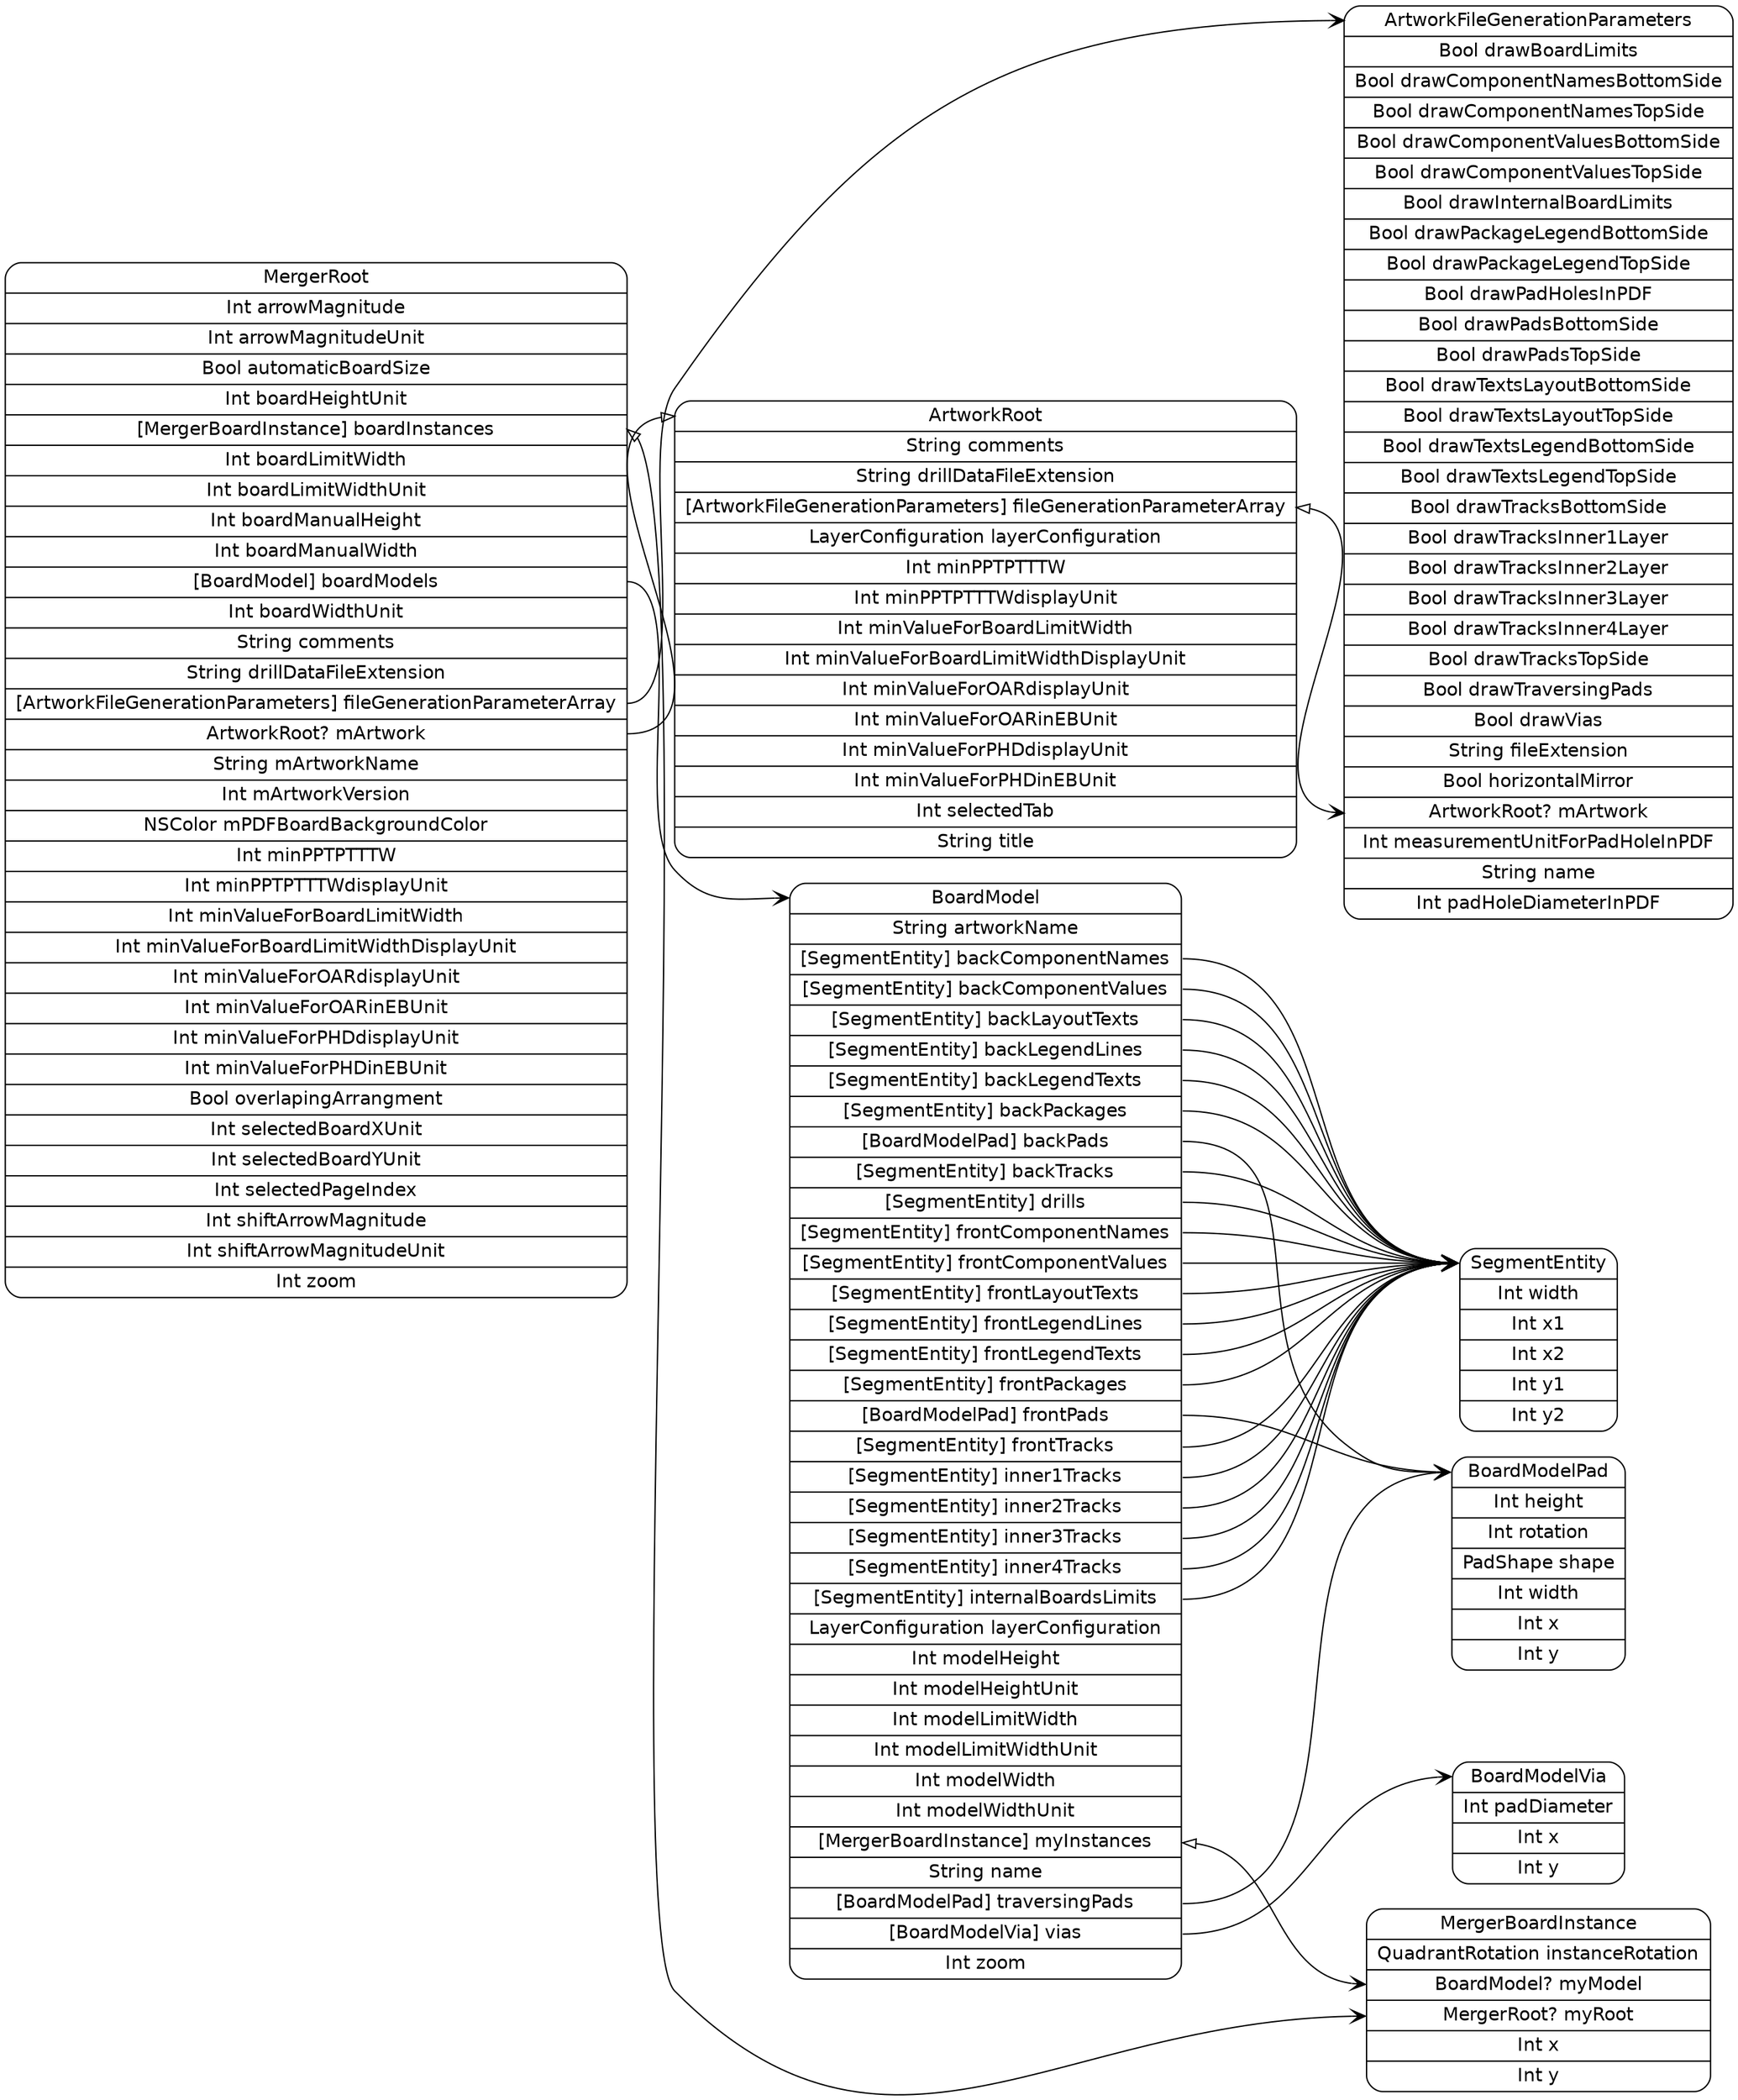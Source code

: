 digraph G {
  rankdir=LR ;
  node [shape=record fontname=helvetica style=rounded] ;
  MergerRoot[label="<MergerRoot>MergerRoot|Int arrowMagnitude|Int arrowMagnitudeUnit|Bool automaticBoardSize|Int boardHeightUnit|<boardInstances>[MergerBoardInstance] boardInstances|Int boardLimitWidth|Int boardLimitWidthUnit|Int boardManualHeight|Int boardManualWidth|<boardModels>[BoardModel] boardModels|Int boardWidthUnit|String comments|String drillDataFileExtension|<fileGenerationParameterArray>[ArtworkFileGenerationParameters] fileGenerationParameterArray|<mArtwork>ArtworkRoot? mArtwork|String mArtworkName|Int mArtworkVersion|NSColor mPDFBoardBackgroundColor|Int minPPTPTTTW|Int minPPTPTTTWdisplayUnit|Int minValueForBoardLimitWidth|Int minValueForBoardLimitWidthDisplayUnit|Int minValueForOARdisplayUnit|Int minValueForOARinEBUnit|Int minValueForPHDdisplayUnit|Int minValueForPHDinEBUnit|Bool overlapingArrangment|Int selectedBoardXUnit|Int selectedBoardYUnit|Int selectedPageIndex|Int shiftArrowMagnitude|Int shiftArrowMagnitudeUnit|Int zoom"] ;
  ArtworkRoot[label="<ArtworkRoot>ArtworkRoot|String comments|String drillDataFileExtension|<fileGenerationParameterArray>[ArtworkFileGenerationParameters] fileGenerationParameterArray|LayerConfiguration layerConfiguration|Int minPPTPTTTW|Int minPPTPTTTWdisplayUnit|Int minValueForBoardLimitWidth|Int minValueForBoardLimitWidthDisplayUnit|Int minValueForOARdisplayUnit|Int minValueForOARinEBUnit|Int minValueForPHDdisplayUnit|Int minValueForPHDinEBUnit|Int selectedTab|String title"] ;
  ArtworkFileGenerationParameters[label="<ArtworkFileGenerationParameters>ArtworkFileGenerationParameters|Bool drawBoardLimits|Bool drawComponentNamesBottomSide|Bool drawComponentNamesTopSide|Bool drawComponentValuesBottomSide|Bool drawComponentValuesTopSide|Bool drawInternalBoardLimits|Bool drawPackageLegendBottomSide|Bool drawPackageLegendTopSide|Bool drawPadHolesInPDF|Bool drawPadsBottomSide|Bool drawPadsTopSide|Bool drawTextsLayoutBottomSide|Bool drawTextsLayoutTopSide|Bool drawTextsLegendBottomSide|Bool drawTextsLegendTopSide|Bool drawTracksBottomSide|Bool drawTracksInner1Layer|Bool drawTracksInner2Layer|Bool drawTracksInner3Layer|Bool drawTracksInner4Layer|Bool drawTracksTopSide|Bool drawTraversingPads|Bool drawVias|String fileExtension|Bool horizontalMirror|<mArtwork>ArtworkRoot? mArtwork|Int measurementUnitForPadHoleInPDF|String name|Int padHoleDiameterInPDF"] ;
  BoardModel[label="<BoardModel>BoardModel|String artworkName|<backComponentNames>[SegmentEntity] backComponentNames|<backComponentValues>[SegmentEntity] backComponentValues|<backLayoutTexts>[SegmentEntity] backLayoutTexts|<backLegendLines>[SegmentEntity] backLegendLines|<backLegendTexts>[SegmentEntity] backLegendTexts|<backPackages>[SegmentEntity] backPackages|<backPads>[BoardModelPad] backPads|<backTracks>[SegmentEntity] backTracks|<drills>[SegmentEntity] drills|<frontComponentNames>[SegmentEntity] frontComponentNames|<frontComponentValues>[SegmentEntity] frontComponentValues|<frontLayoutTexts>[SegmentEntity] frontLayoutTexts|<frontLegendLines>[SegmentEntity] frontLegendLines|<frontLegendTexts>[SegmentEntity] frontLegendTexts|<frontPackages>[SegmentEntity] frontPackages|<frontPads>[BoardModelPad] frontPads|<frontTracks>[SegmentEntity] frontTracks|<inner1Tracks>[SegmentEntity] inner1Tracks|<inner2Tracks>[SegmentEntity] inner2Tracks|<inner3Tracks>[SegmentEntity] inner3Tracks|<inner4Tracks>[SegmentEntity] inner4Tracks|<internalBoardsLimits>[SegmentEntity] internalBoardsLimits|LayerConfiguration layerConfiguration|Int modelHeight|Int modelHeightUnit|Int modelLimitWidth|Int modelLimitWidthUnit|Int modelWidth|Int modelWidthUnit|<myInstances>[MergerBoardInstance] myInstances|String name|<traversingPads>[BoardModelPad] traversingPads|<vias>[BoardModelVia] vias|Int zoom"] ;
  BoardModelVia[label="<BoardModelVia>BoardModelVia|Int padDiameter|Int x|Int y"] ;
  BoardModelPad[label="<BoardModelPad>BoardModelPad|Int height|Int rotation|PadShape shape|Int width|Int x|Int y"] ;
  SegmentEntity[label="<SegmentEntity>SegmentEntity|Int width|Int x1|Int x2|Int y1|Int y2"] ;
  MergerBoardInstance[label="<MergerBoardInstance>MergerBoardInstance|QuadrantRotation instanceRotation|<myModel>BoardModel? myModel|<myRoot>MergerRoot? myRoot|Int x|Int y"] ;
  MergerRoot:boardInstances -> MergerBoardInstance:myRoot [dir=both arrowtail=onormal arrowhead=vee] ;
  MergerRoot:boardModels -> BoardModel:BoardModel [dir=both arrowtail=none arrowhead=vee] ;
  MergerRoot:fileGenerationParameterArray -> ArtworkFileGenerationParameters:ArtworkFileGenerationParameters [dir=both arrowtail=none arrowhead=vee] ;
  MergerRoot:mArtwork -> ArtworkRoot:ArtworkRoot [dir=both arrowtail=none arrowhead=onormal] ;
  ArtworkRoot:fileGenerationParameterArray -> ArtworkFileGenerationParameters:mArtwork [dir=both arrowtail=onormal arrowhead=vee] ;
  BoardModel:backComponentNames -> SegmentEntity:SegmentEntity [dir=both arrowtail=none arrowhead=vee] ;
  BoardModel:backComponentValues -> SegmentEntity:SegmentEntity [dir=both arrowtail=none arrowhead=vee] ;
  BoardModel:backLayoutTexts -> SegmentEntity:SegmentEntity [dir=both arrowtail=none arrowhead=vee] ;
  BoardModel:backLegendLines -> SegmentEntity:SegmentEntity [dir=both arrowtail=none arrowhead=vee] ;
  BoardModel:backLegendTexts -> SegmentEntity:SegmentEntity [dir=both arrowtail=none arrowhead=vee] ;
  BoardModel:backPackages -> SegmentEntity:SegmentEntity [dir=both arrowtail=none arrowhead=vee] ;
  BoardModel:backPads -> BoardModelPad:BoardModelPad [dir=both arrowtail=none arrowhead=vee] ;
  BoardModel:backTracks -> SegmentEntity:SegmentEntity [dir=both arrowtail=none arrowhead=vee] ;
  BoardModel:drills -> SegmentEntity:SegmentEntity [dir=both arrowtail=none arrowhead=vee] ;
  BoardModel:frontComponentNames -> SegmentEntity:SegmentEntity [dir=both arrowtail=none arrowhead=vee] ;
  BoardModel:frontComponentValues -> SegmentEntity:SegmentEntity [dir=both arrowtail=none arrowhead=vee] ;
  BoardModel:frontLayoutTexts -> SegmentEntity:SegmentEntity [dir=both arrowtail=none arrowhead=vee] ;
  BoardModel:frontLegendLines -> SegmentEntity:SegmentEntity [dir=both arrowtail=none arrowhead=vee] ;
  BoardModel:frontLegendTexts -> SegmentEntity:SegmentEntity [dir=both arrowtail=none arrowhead=vee] ;
  BoardModel:frontPackages -> SegmentEntity:SegmentEntity [dir=both arrowtail=none arrowhead=vee] ;
  BoardModel:frontPads -> BoardModelPad:BoardModelPad [dir=both arrowtail=none arrowhead=vee] ;
  BoardModel:frontTracks -> SegmentEntity:SegmentEntity [dir=both arrowtail=none arrowhead=vee] ;
  BoardModel:inner1Tracks -> SegmentEntity:SegmentEntity [dir=both arrowtail=none arrowhead=vee] ;
  BoardModel:inner2Tracks -> SegmentEntity:SegmentEntity [dir=both arrowtail=none arrowhead=vee] ;
  BoardModel:inner3Tracks -> SegmentEntity:SegmentEntity [dir=both arrowtail=none arrowhead=vee] ;
  BoardModel:inner4Tracks -> SegmentEntity:SegmentEntity [dir=both arrowtail=none arrowhead=vee] ;
  BoardModel:internalBoardsLimits -> SegmentEntity:SegmentEntity [dir=both arrowtail=none arrowhead=vee] ;
  BoardModel:myInstances -> MergerBoardInstance:myModel [dir=both arrowtail=onormal arrowhead=vee] ;
  BoardModel:traversingPads -> BoardModelPad:BoardModelPad [dir=both arrowtail=none arrowhead=vee] ;
  BoardModel:vias -> BoardModelVia:BoardModelVia [dir=both arrowtail=none arrowhead=vee] ;
}
